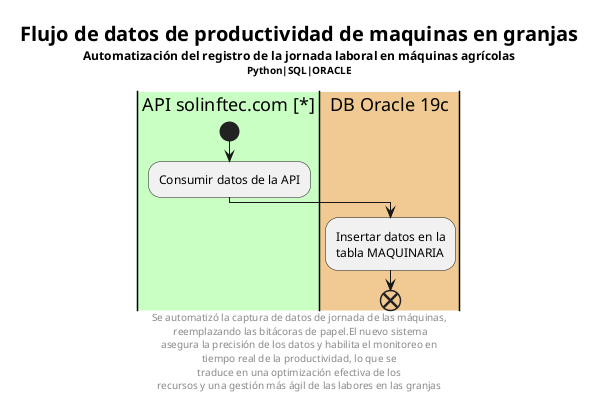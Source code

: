 @startuml

title <size:20>Flujo de datos de productividad de maquinas en granjas\n<size:12>Automatización del registro de la jornada laboral en máquinas agrícolas\n<size:10>Python|SQL|ORACLE
' Footer con comentario sobre las mejoras
footer Se automatizó la captura de datos de jornada de las máquinas,\n reemplazando las bitácoras de papel.El nuevo sistema\n asegura la precisión de los datos y habilita el monitoreo en \ntiempo real de la productividad, lo que se\n traduce en una optimización efectiva de los \nrecursos y una gestión más ágil de las labores en las granjas

|#CAFFC4|API solinftec.com [*]|
start
:Consumir datos de la API;

|#F0CA92|DB Oracle 19c|
:Insertar datos en la\ntabla MAQUINARIA;

end
@enduml